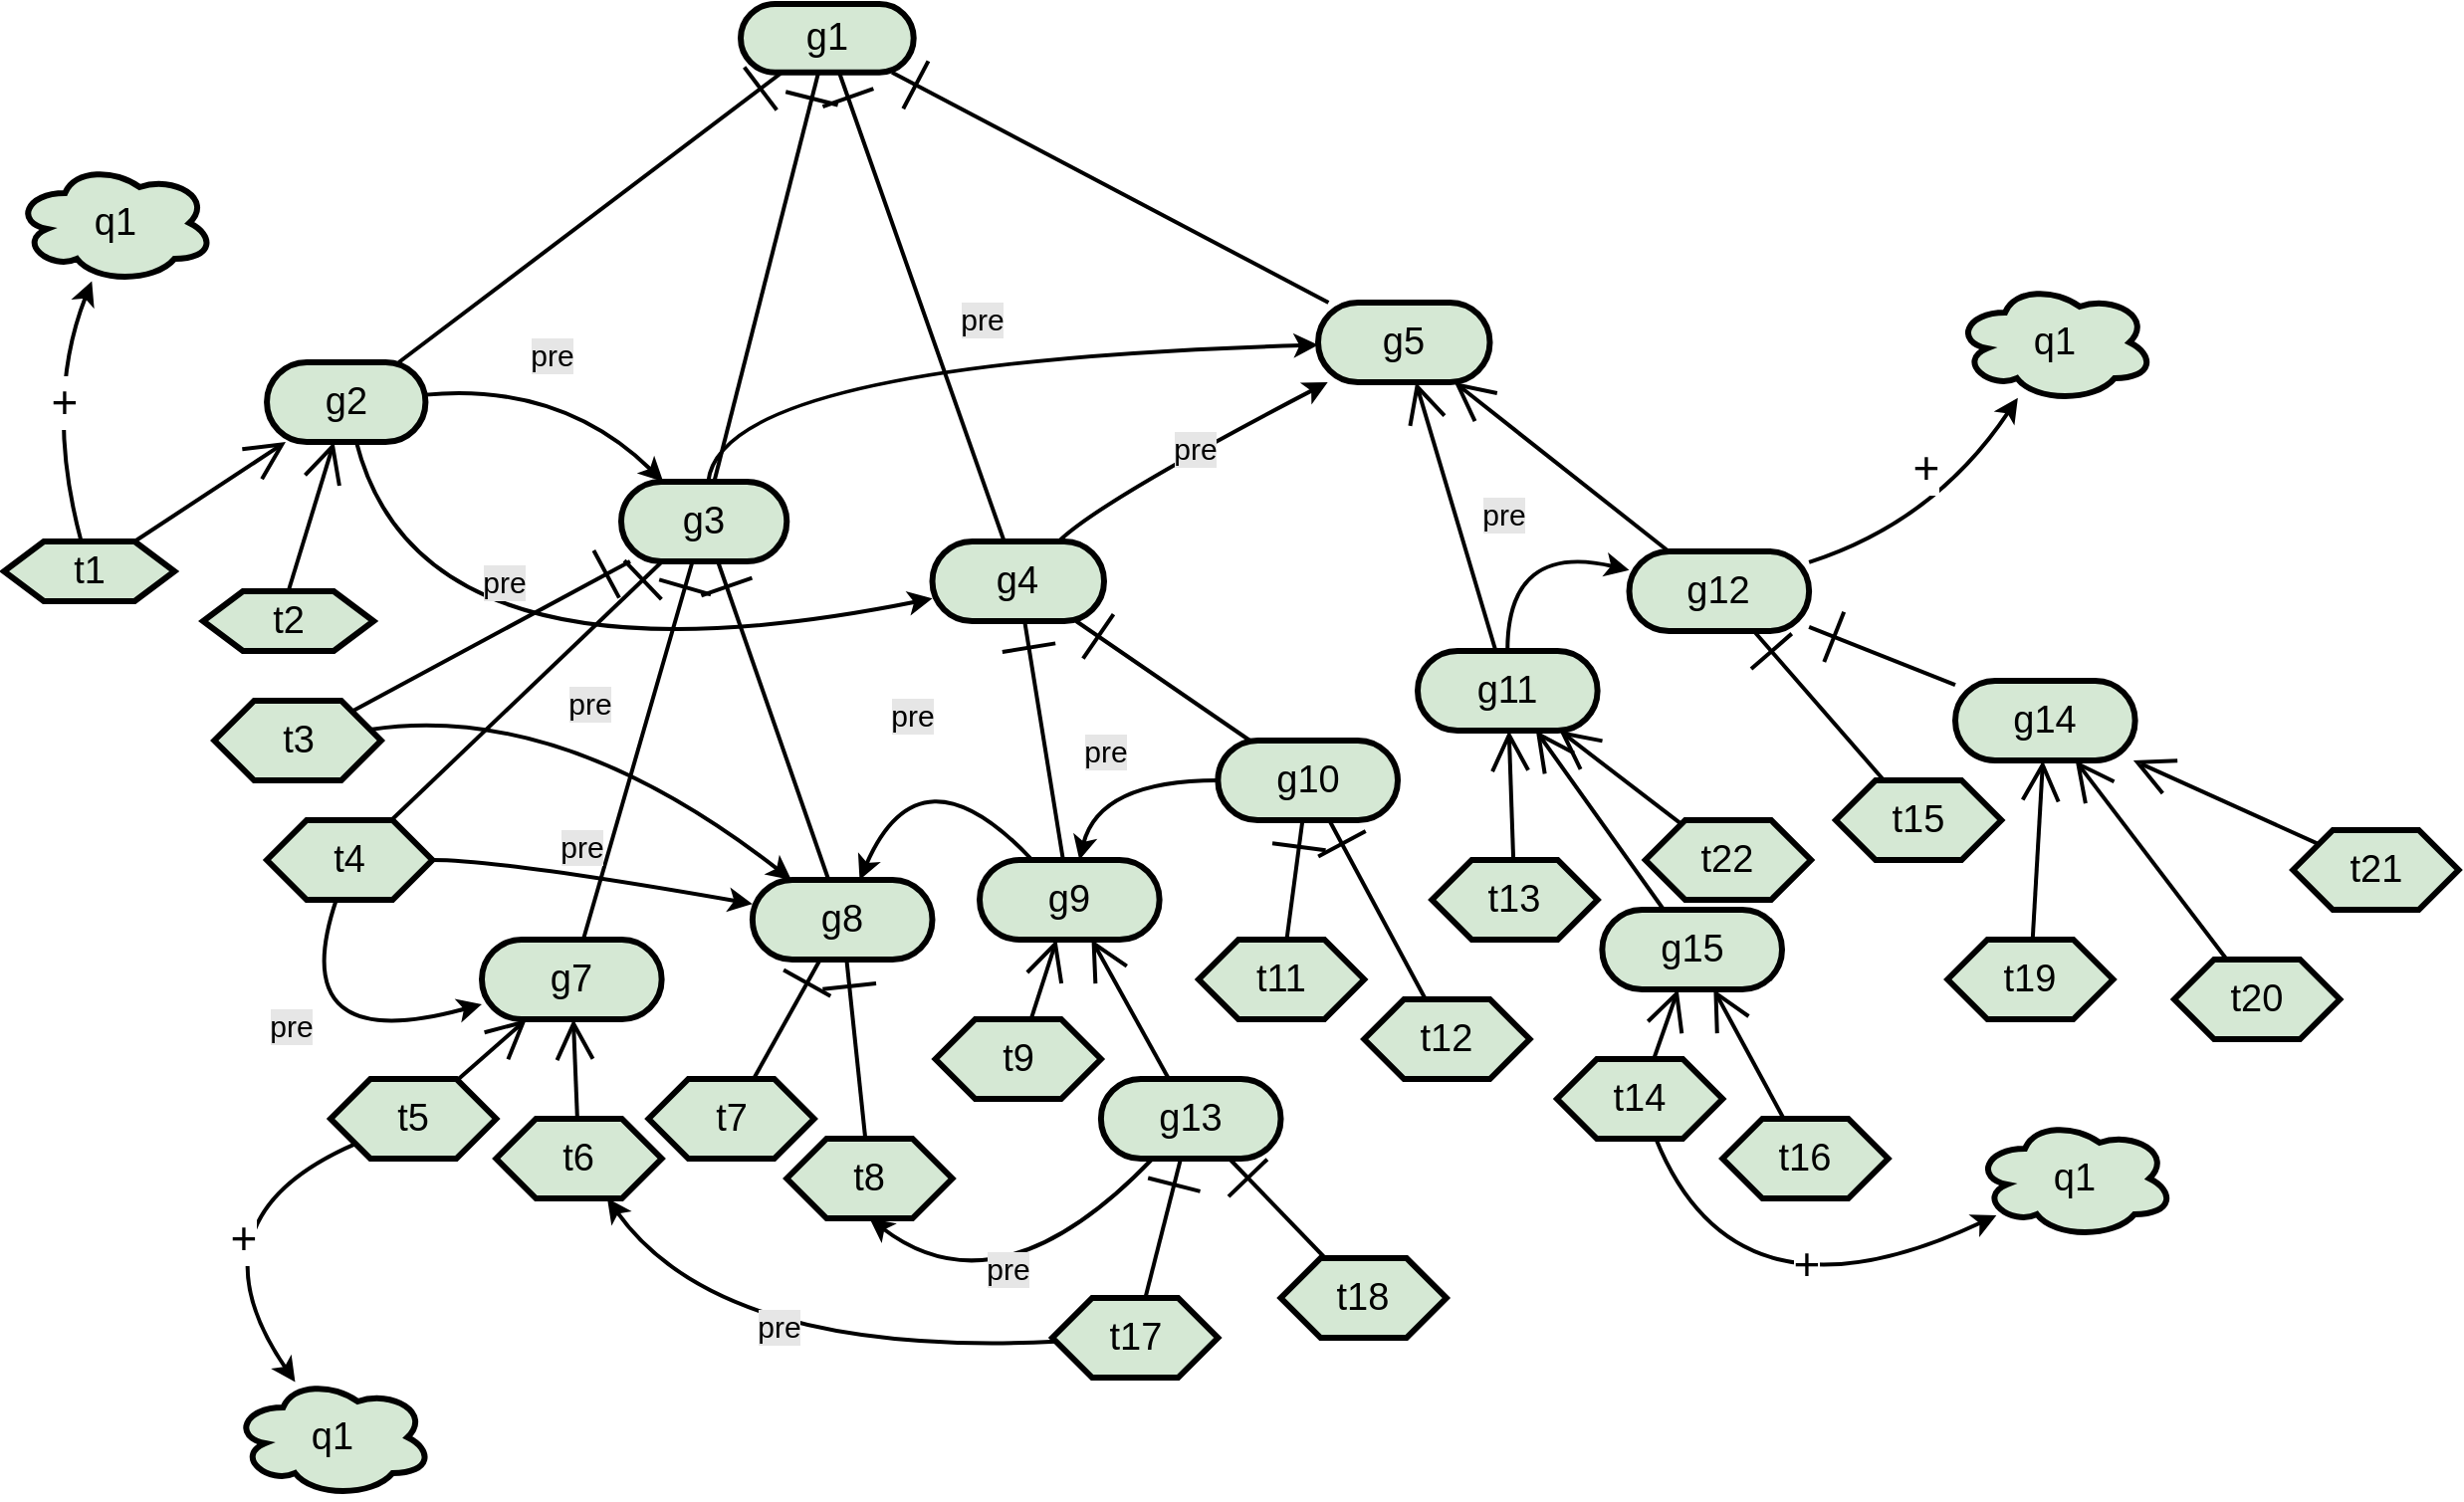 <mxfile version="15.4.0" type="device"><diagram id="PTkON-QAkK_3hrrpPlei" name="StructuralAxiomsTest"><mxGraphModel dx="5803" dy="5347" grid="1" gridSize="10" guides="1" tooltips="1" connect="1" arrows="1" fold="1" page="1" pageScale="1" pageWidth="850" pageHeight="1100" math="0" shadow="0"><root><mxCell id="NDy4O_V_KEZYlSC2AMX7-0"/><mxCell id="NDy4O_V_KEZYlSC2AMX7-1" parent="NDy4O_V_KEZYlSC2AMX7-0"/><mxCell id="8F_wZh-ftm0gF-lbrNlY-0" value="g2" style="whiteSpace=wrap;html=1;rounded=1;fontSize=19;strokeWidth=3;fillColor=#d5e8d4;arcSize=50;" parent="NDy4O_V_KEZYlSC2AMX7-1" vertex="1"><mxGeometry x="-3777.97" y="-3510" width="79.68" height="40" as="geometry"/></mxCell><mxCell id="8F_wZh-ftm0gF-lbrNlY-1" value="t2" style="shape=hexagon;perimeter=hexagonPerimeter2;whiteSpace=wrap;html=1;fixedSize=1;fontSize=19;strokeWidth=3;fillColor=#d5e8d4;" parent="NDy4O_V_KEZYlSC2AMX7-1" vertex="1"><mxGeometry x="-3810" y="-3395" width="85.64" height="30" as="geometry"/></mxCell><mxCell id="8F_wZh-ftm0gF-lbrNlY-2" value="g1" style="whiteSpace=wrap;html=1;rounded=1;fontSize=19;strokeWidth=3;fillColor=#d5e8d4;arcSize=50;" parent="NDy4O_V_KEZYlSC2AMX7-1" vertex="1"><mxGeometry x="-3540" y="-3690" width="86.86" height="34.36" as="geometry"/></mxCell><mxCell id="8F_wZh-ftm0gF-lbrNlY-3" value="" style="endArrow=ERone;html=1;strokeWidth=2;endFill=0;endSize=24;" parent="NDy4O_V_KEZYlSC2AMX7-1" source="8F_wZh-ftm0gF-lbrNlY-36" target="8F_wZh-ftm0gF-lbrNlY-2" edge="1"><mxGeometry width="50" height="50" relative="1" as="geometry"><mxPoint x="-3531.891" y="-3420" as="sourcePoint"/><mxPoint x="-3840" y="-3370.0" as="targetPoint"/></mxGeometry></mxCell><mxCell id="8F_wZh-ftm0gF-lbrNlY-4" value="" style="endArrow=ERone;html=1;strokeWidth=2;endFill=0;endSize=24;" parent="NDy4O_V_KEZYlSC2AMX7-1" source="8F_wZh-ftm0gF-lbrNlY-0" target="8F_wZh-ftm0gF-lbrNlY-2" edge="1"><mxGeometry width="50" height="50" relative="1" as="geometry"><mxPoint x="-4010" y="-3204.514" as="sourcePoint"/><mxPoint x="-3785.625" y="-3370" as="targetPoint"/></mxGeometry></mxCell><mxCell id="8F_wZh-ftm0gF-lbrNlY-7" value="g3" style="whiteSpace=wrap;html=1;rounded=1;fontSize=19;strokeWidth=3;fillColor=#d5e8d4;arcSize=50;" parent="NDy4O_V_KEZYlSC2AMX7-1" vertex="1"><mxGeometry x="-3600" y="-3450" width="83.14" height="40" as="geometry"/></mxCell><mxCell id="8F_wZh-ftm0gF-lbrNlY-8" value="" style="endArrow=ERone;html=1;strokeWidth=2;endFill=0;endSize=24;" parent="NDy4O_V_KEZYlSC2AMX7-1" source="8F_wZh-ftm0gF-lbrNlY-7" target="8F_wZh-ftm0gF-lbrNlY-2" edge="1"><mxGeometry width="50" height="50" relative="1" as="geometry"><mxPoint x="-4064.167" y="-3090" as="sourcePoint"/><mxPoint x="-3980.833" y="-3210" as="targetPoint"/></mxGeometry></mxCell><mxCell id="8F_wZh-ftm0gF-lbrNlY-9" value="" style="endArrow=ERone;html=1;strokeWidth=2;endFill=0;endSize=24;" parent="NDy4O_V_KEZYlSC2AMX7-1" source="8F_wZh-ftm0gF-lbrNlY-18" target="8F_wZh-ftm0gF-lbrNlY-7" edge="1"><mxGeometry width="50" height="50" relative="1" as="geometry"><mxPoint x="-3793.621" y="-2779" as="sourcePoint"/><mxPoint x="-3878.125" y="-3014" as="targetPoint"/></mxGeometry></mxCell><mxCell id="8F_wZh-ftm0gF-lbrNlY-10" value="t4" style="shape=hexagon;perimeter=hexagonPerimeter2;whiteSpace=wrap;html=1;fixedSize=1;fontSize=19;strokeWidth=3;fillColor=#d5e8d4;" parent="NDy4O_V_KEZYlSC2AMX7-1" vertex="1"><mxGeometry x="-3777.97" y="-3280" width="83.14" height="40" as="geometry"/></mxCell><mxCell id="8F_wZh-ftm0gF-lbrNlY-11" value="" style="endArrow=ERone;html=1;strokeWidth=2;endFill=0;endSize=24;" parent="NDy4O_V_KEZYlSC2AMX7-1" source="8F_wZh-ftm0gF-lbrNlY-10" target="8F_wZh-ftm0gF-lbrNlY-7" edge="1"><mxGeometry width="50" height="50" relative="1" as="geometry"><mxPoint x="-3800.938" y="-2754" as="sourcePoint"/><mxPoint x="-3754.062" y="-2854" as="targetPoint"/></mxGeometry></mxCell><mxCell id="8F_wZh-ftm0gF-lbrNlY-14" value="" style="endArrow=classic;html=1;strokeWidth=2;curved=1;fontStyle=0;shadow=0;sketch=0;" parent="NDy4O_V_KEZYlSC2AMX7-1" source="8F_wZh-ftm0gF-lbrNlY-0" target="8F_wZh-ftm0gF-lbrNlY-7" edge="1"><mxGeometry x="1358.04" y="214.66" width="50" height="50" as="geometry"><mxPoint x="-4390.002" y="-3064" as="sourcePoint"/><mxPoint x="-4270.498" y="-3026.59" as="targetPoint"/><Array as="points"><mxPoint x="-3630" y="-3500"/></Array></mxGeometry></mxCell><mxCell id="8F_wZh-ftm0gF-lbrNlY-15" value="&lt;font style=&quot;font-size: 15px&quot;&gt;pre&lt;/font&gt;" style="edgeLabel;html=1;align=center;verticalAlign=middle;resizable=0;points=[];labelBackgroundColor=#E6E6E6;" parent="8F_wZh-ftm0gF-lbrNlY-14" vertex="1" connectable="0"><mxGeometry relative="1" as="geometry"><mxPoint x="-6" y="-15" as="offset"/></mxGeometry></mxCell><mxCell id="8F_wZh-ftm0gF-lbrNlY-18" value="t3" style="shape=hexagon;perimeter=hexagonPerimeter2;whiteSpace=wrap;html=1;fixedSize=1;fontSize=19;strokeWidth=3;fillColor=#d5e8d4;" parent="NDy4O_V_KEZYlSC2AMX7-1" vertex="1"><mxGeometry x="-3804.36" y="-3340" width="83.75" height="40" as="geometry"/></mxCell><mxCell id="8F_wZh-ftm0gF-lbrNlY-19" value="" style="endArrow=ERone;html=1;strokeWidth=2;endFill=0;endSize=24;" parent="NDy4O_V_KEZYlSC2AMX7-1" source="8F_wZh-ftm0gF-lbrNlY-46" target="8F_wZh-ftm0gF-lbrNlY-7" edge="1"><mxGeometry width="50" height="50" relative="1" as="geometry"><mxPoint x="-3530" y="-3250" as="sourcePoint"/><mxPoint x="-3620" y="-2874" as="targetPoint"/></mxGeometry></mxCell><mxCell id="8F_wZh-ftm0gF-lbrNlY-23" value="" style="endArrow=open;html=1;strokeWidth=2;curved=1;fontStyle=0;endFill=0;endSize=16;exitX=0.5;exitY=0;exitDx=0;exitDy=0;" parent="NDy4O_V_KEZYlSC2AMX7-1" source="8F_wZh-ftm0gF-lbrNlY-1" target="8F_wZh-ftm0gF-lbrNlY-0" edge="1"><mxGeometry width="50" height="50" relative="1" as="geometry"><mxPoint x="-4114.003" y="-3074.9" as="sourcePoint"/><mxPoint x="-3862.662" y="-3510" as="targetPoint"/></mxGeometry></mxCell><mxCell id="8F_wZh-ftm0gF-lbrNlY-24" value="" style="endArrow=open;html=1;strokeWidth=2;curved=1;fontStyle=0;endFill=0;endSize=16;" parent="NDy4O_V_KEZYlSC2AMX7-1" source="8F_wZh-ftm0gF-lbrNlY-44" target="8F_wZh-ftm0gF-lbrNlY-0" edge="1"><mxGeometry width="50" height="50" relative="1" as="geometry"><mxPoint x="-3960" y="-3375" as="sourcePoint"/><mxPoint x="-3879.922" y="-3510" as="targetPoint"/></mxGeometry></mxCell><mxCell id="8F_wZh-ftm0gF-lbrNlY-26" value="" style="endArrow=classic;html=1;strokeWidth=2;curved=1;fontStyle=0;" parent="NDy4O_V_KEZYlSC2AMX7-1" source="8F_wZh-ftm0gF-lbrNlY-7" target="8F_wZh-ftm0gF-lbrNlY-39" edge="1"><mxGeometry x="1368.04" y="224.66" width="50" height="50" as="geometry"><mxPoint x="-3708.547" y="-3331.87" as="sourcePoint"/><mxPoint x="-3531.833" y="-3370" as="targetPoint"/><Array as="points"><mxPoint x="-3550" y="-3510"/></Array></mxGeometry></mxCell><mxCell id="8F_wZh-ftm0gF-lbrNlY-27" value="&lt;font style=&quot;font-size: 15px&quot;&gt;pre&lt;/font&gt;" style="edgeLabel;html=1;align=center;verticalAlign=middle;resizable=0;points=[];labelBackgroundColor=#E6E6E6;" parent="8F_wZh-ftm0gF-lbrNlY-26" vertex="1" connectable="0"><mxGeometry relative="1" as="geometry"><mxPoint x="11" y="-19" as="offset"/></mxGeometry></mxCell><mxCell id="8F_wZh-ftm0gF-lbrNlY-36" value="g4" style="whiteSpace=wrap;html=1;rounded=1;fontSize=19;strokeWidth=3;fillColor=#d5e8d4;arcSize=50;" parent="NDy4O_V_KEZYlSC2AMX7-1" vertex="1"><mxGeometry x="-3443.75" y="-3420" width="86.25" height="40" as="geometry"/></mxCell><mxCell id="8F_wZh-ftm0gF-lbrNlY-39" value="g5" style="whiteSpace=wrap;html=1;rounded=1;fontSize=19;strokeWidth=3;fillColor=#d5e8d4;arcSize=50;" parent="NDy4O_V_KEZYlSC2AMX7-1" vertex="1"><mxGeometry x="-3250" y="-3540" width="86.25" height="40" as="geometry"/></mxCell><mxCell id="8F_wZh-ftm0gF-lbrNlY-41" value="" style="endArrow=ERone;html=1;strokeWidth=2;endFill=0;endSize=24;" parent="NDy4O_V_KEZYlSC2AMX7-1" source="8F_wZh-ftm0gF-lbrNlY-39" target="8F_wZh-ftm0gF-lbrNlY-2" edge="1"><mxGeometry width="50" height="50" relative="1" as="geometry"><mxPoint x="-3481.797" y="-3460" as="sourcePoint"/><mxPoint x="-3560.612" y="-3565.64" as="targetPoint"/></mxGeometry></mxCell><mxCell id="8F_wZh-ftm0gF-lbrNlY-42" value="" style="endArrow=classic;html=1;strokeWidth=2;curved=1;fontStyle=0;" parent="NDy4O_V_KEZYlSC2AMX7-1" source="8F_wZh-ftm0gF-lbrNlY-36" target="8F_wZh-ftm0gF-lbrNlY-39" edge="1"><mxGeometry x="1378.04" y="234.66" width="50" height="50" as="geometry"><mxPoint x="-3576.323" y="-3440" as="sourcePoint"/><mxPoint x="-3390" y="-3492.233" as="targetPoint"/><Array as="points"><mxPoint x="-3360" y="-3440"/></Array></mxGeometry></mxCell><mxCell id="8F_wZh-ftm0gF-lbrNlY-43" value="&lt;font style=&quot;font-size: 15px&quot;&gt;pre&lt;/font&gt;" style="edgeLabel;html=1;align=center;verticalAlign=middle;resizable=0;points=[];labelBackgroundColor=#E6E6E6;" parent="8F_wZh-ftm0gF-lbrNlY-42" vertex="1" connectable="0"><mxGeometry relative="1" as="geometry"><mxPoint x="3" y="-4" as="offset"/></mxGeometry></mxCell><mxCell id="8F_wZh-ftm0gF-lbrNlY-44" value="t1" style="shape=hexagon;perimeter=hexagonPerimeter2;whiteSpace=wrap;html=1;fixedSize=1;fontSize=19;strokeWidth=3;fillColor=#d5e8d4;" parent="NDy4O_V_KEZYlSC2AMX7-1" vertex="1"><mxGeometry x="-3910" y="-3420" width="85.64" height="30" as="geometry"/></mxCell><mxCell id="8F_wZh-ftm0gF-lbrNlY-46" value="g7" style="whiteSpace=wrap;html=1;rounded=1;fontSize=19;strokeWidth=3;fillColor=#d5e8d4;arcSize=50;" parent="NDy4O_V_KEZYlSC2AMX7-1" vertex="1"><mxGeometry x="-3670.0" y="-3220" width="90.32" height="40" as="geometry"/></mxCell><mxCell id="8F_wZh-ftm0gF-lbrNlY-49" value="g8" style="whiteSpace=wrap;html=1;rounded=1;fontSize=19;strokeWidth=3;fillColor=#d5e8d4;arcSize=50;" parent="NDy4O_V_KEZYlSC2AMX7-1" vertex="1"><mxGeometry x="-3534.07" y="-3250" width="90.32" height="40" as="geometry"/></mxCell><mxCell id="8F_wZh-ftm0gF-lbrNlY-50" value="" style="endArrow=ERone;html=1;strokeWidth=2;endFill=0;endSize=24;" parent="NDy4O_V_KEZYlSC2AMX7-1" source="8F_wZh-ftm0gF-lbrNlY-60" target="8F_wZh-ftm0gF-lbrNlY-49" edge="1"><mxGeometry width="50" height="50" relative="1" as="geometry"><mxPoint x="-3500" y="-3120" as="sourcePoint"/><mxPoint x="-3435.06" y="-3160" as="targetPoint"/></mxGeometry></mxCell><mxCell id="8F_wZh-ftm0gF-lbrNlY-51" value="" style="endArrow=ERone;html=1;strokeWidth=2;endFill=0;endSize=24;" parent="NDy4O_V_KEZYlSC2AMX7-1" source="8F_wZh-ftm0gF-lbrNlY-58" target="8F_wZh-ftm0gF-lbrNlY-49" edge="1"><mxGeometry width="50" height="50" relative="1" as="geometry"><mxPoint x="-3580" y="-3110" as="sourcePoint"/><mxPoint x="-3443.573" y="-3160" as="targetPoint"/></mxGeometry></mxCell><mxCell id="8F_wZh-ftm0gF-lbrNlY-52" value="" style="endArrow=classic;html=1;strokeWidth=2;curved=1;fontStyle=0;shadow=0;sketch=0;" parent="NDy4O_V_KEZYlSC2AMX7-1" source="8F_wZh-ftm0gF-lbrNlY-0" target="8F_wZh-ftm0gF-lbrNlY-36" edge="1"><mxGeometry x="1368.04" y="224.66" width="50" height="50" as="geometry"><mxPoint x="-3695.6" y="-3440" as="sourcePoint"/><mxPoint x="-3630" y="-3402.575" as="targetPoint"/><Array as="points"><mxPoint x="-3700" y="-3340"/></Array></mxGeometry></mxCell><mxCell id="8F_wZh-ftm0gF-lbrNlY-53" value="&lt;font style=&quot;font-size: 15px&quot;&gt;pre&lt;/font&gt;" style="edgeLabel;html=1;align=center;verticalAlign=middle;resizable=0;points=[];labelBackgroundColor=#E6E6E6;" parent="8F_wZh-ftm0gF-lbrNlY-52" vertex="1" connectable="0"><mxGeometry relative="1" as="geometry"><mxPoint x="-21" y="-48" as="offset"/></mxGeometry></mxCell><mxCell id="8F_wZh-ftm0gF-lbrNlY-54" value="" style="endArrow=ERone;html=1;strokeWidth=2;endFill=0;endSize=24;" parent="NDy4O_V_KEZYlSC2AMX7-1" source="8F_wZh-ftm0gF-lbrNlY-49" target="8F_wZh-ftm0gF-lbrNlY-7" edge="1"><mxGeometry width="50" height="50" relative="1" as="geometry"><mxPoint x="-3576.819" y="-3280" as="sourcePoint"/><mxPoint x="-3586.771" y="-3400" as="targetPoint"/></mxGeometry></mxCell><mxCell id="8F_wZh-ftm0gF-lbrNlY-55" value="" style="endArrow=open;html=1;strokeWidth=2;curved=1;fontStyle=0;endFill=0;endSize=16;" parent="NDy4O_V_KEZYlSC2AMX7-1" source="8F_wZh-ftm0gF-lbrNlY-57" target="8F_wZh-ftm0gF-lbrNlY-46" edge="1"><mxGeometry width="50" height="50" relative="1" as="geometry"><mxPoint x="-3746.86" y="-3080" as="sourcePoint"/><mxPoint x="-3744.216" y="-3190" as="targetPoint"/></mxGeometry></mxCell><mxCell id="8F_wZh-ftm0gF-lbrNlY-56" value="" style="endArrow=open;html=1;strokeWidth=2;curved=1;fontStyle=0;endFill=0;endSize=16;" parent="NDy4O_V_KEZYlSC2AMX7-1" source="8F_wZh-ftm0gF-lbrNlY-59" target="8F_wZh-ftm0gF-lbrNlY-46" edge="1"><mxGeometry width="50" height="50" relative="1" as="geometry"><mxPoint x="-3626.86" y="-3080" as="sourcePoint"/><mxPoint x="-3725.754" y="-3190" as="targetPoint"/></mxGeometry></mxCell><mxCell id="8F_wZh-ftm0gF-lbrNlY-57" value="t5" style="shape=hexagon;perimeter=hexagonPerimeter2;whiteSpace=wrap;html=1;fixedSize=1;fontSize=19;strokeWidth=3;fillColor=#d5e8d4;" parent="NDy4O_V_KEZYlSC2AMX7-1" vertex="1"><mxGeometry x="-3745.96" y="-3150" width="83.14" height="40" as="geometry"/></mxCell><mxCell id="8F_wZh-ftm0gF-lbrNlY-58" value="t7" style="shape=hexagon;perimeter=hexagonPerimeter2;whiteSpace=wrap;html=1;fixedSize=1;fontSize=19;strokeWidth=3;fillColor=#d5e8d4;" parent="NDy4O_V_KEZYlSC2AMX7-1" vertex="1"><mxGeometry x="-3586.28" y="-3150" width="83.14" height="40" as="geometry"/></mxCell><mxCell id="8F_wZh-ftm0gF-lbrNlY-59" value="t6" style="shape=hexagon;perimeter=hexagonPerimeter2;whiteSpace=wrap;html=1;fixedSize=1;fontSize=19;strokeWidth=3;fillColor=#d5e8d4;" parent="NDy4O_V_KEZYlSC2AMX7-1" vertex="1"><mxGeometry x="-3662.82" y="-3130" width="83.14" height="40" as="geometry"/></mxCell><mxCell id="8F_wZh-ftm0gF-lbrNlY-60" value="t8" style="shape=hexagon;perimeter=hexagonPerimeter2;whiteSpace=wrap;html=1;fixedSize=1;fontSize=19;strokeWidth=3;fillColor=#d5e8d4;" parent="NDy4O_V_KEZYlSC2AMX7-1" vertex="1"><mxGeometry x="-3516.86" y="-3120" width="83.14" height="40" as="geometry"/></mxCell><mxCell id="8F_wZh-ftm0gF-lbrNlY-61" value="g9" style="whiteSpace=wrap;html=1;rounded=1;fontSize=19;strokeWidth=3;fillColor=#d5e8d4;arcSize=50;" parent="NDy4O_V_KEZYlSC2AMX7-1" vertex="1"><mxGeometry x="-3420.0" y="-3260" width="90.32" height="40" as="geometry"/></mxCell><mxCell id="8F_wZh-ftm0gF-lbrNlY-62" value="g10" style="whiteSpace=wrap;html=1;rounded=1;fontSize=19;strokeWidth=3;fillColor=#d5e8d4;arcSize=50;" parent="NDy4O_V_KEZYlSC2AMX7-1" vertex="1"><mxGeometry x="-3300.32" y="-3320" width="90.32" height="40" as="geometry"/></mxCell><mxCell id="8F_wZh-ftm0gF-lbrNlY-63" value="" style="endArrow=ERone;html=1;strokeWidth=2;endFill=0;endSize=24;" parent="NDy4O_V_KEZYlSC2AMX7-1" source="8F_wZh-ftm0gF-lbrNlY-65" target="8F_wZh-ftm0gF-lbrNlY-62" edge="1"><mxGeometry width="50" height="50" relative="1" as="geometry"><mxPoint x="-3160" y="-3080" as="sourcePoint"/><mxPoint x="-3095.06" y="-3120" as="targetPoint"/></mxGeometry></mxCell><mxCell id="8F_wZh-ftm0gF-lbrNlY-64" value="" style="endArrow=ERone;html=1;strokeWidth=2;endFill=0;endSize=24;" parent="NDy4O_V_KEZYlSC2AMX7-1" source="8F_wZh-ftm0gF-lbrNlY-68" target="8F_wZh-ftm0gF-lbrNlY-62" edge="1"><mxGeometry width="50" height="50" relative="1" as="geometry"><mxPoint x="-3228.333" y="-3070" as="sourcePoint"/><mxPoint x="-3103.573" y="-3120" as="targetPoint"/></mxGeometry></mxCell><mxCell id="8F_wZh-ftm0gF-lbrNlY-65" value="t12" style="shape=hexagon;perimeter=hexagonPerimeter2;whiteSpace=wrap;html=1;fixedSize=1;fontSize=19;strokeWidth=3;fillColor=#d5e8d4;" parent="NDy4O_V_KEZYlSC2AMX7-1" vertex="1"><mxGeometry x="-3226.86" y="-3190" width="83.14" height="40" as="geometry"/></mxCell><mxCell id="8F_wZh-ftm0gF-lbrNlY-66" value="t9" style="shape=hexagon;perimeter=hexagonPerimeter2;whiteSpace=wrap;html=1;fixedSize=1;fontSize=19;strokeWidth=3;fillColor=#d5e8d4;" parent="NDy4O_V_KEZYlSC2AMX7-1" vertex="1"><mxGeometry x="-3442.2" y="-3180" width="83.14" height="40" as="geometry"/></mxCell><mxCell id="8F_wZh-ftm0gF-lbrNlY-67" value="" style="endArrow=open;html=1;strokeWidth=2;curved=1;fontStyle=0;endFill=0;endSize=16;" parent="NDy4O_V_KEZYlSC2AMX7-1" source="8F_wZh-ftm0gF-lbrNlY-66" target="8F_wZh-ftm0gF-lbrNlY-61" edge="1"><mxGeometry width="50" height="50" relative="1" as="geometry"><mxPoint x="-3406.86" y="-3040" as="sourcePoint"/><mxPoint x="-3404.216" y="-3150" as="targetPoint"/></mxGeometry></mxCell><mxCell id="8F_wZh-ftm0gF-lbrNlY-68" value="t11" style="shape=hexagon;perimeter=hexagonPerimeter2;whiteSpace=wrap;html=1;fixedSize=1;fontSize=19;strokeWidth=3;fillColor=#d5e8d4;" parent="NDy4O_V_KEZYlSC2AMX7-1" vertex="1"><mxGeometry x="-3310" y="-3220" width="83.14" height="40" as="geometry"/></mxCell><mxCell id="8F_wZh-ftm0gF-lbrNlY-70" value="" style="endArrow=open;html=1;strokeWidth=2;curved=1;fontStyle=0;endFill=0;endSize=16;" parent="NDy4O_V_KEZYlSC2AMX7-1" source="4cT6-3KDCuV0DIvq3VKz-0" target="8F_wZh-ftm0gF-lbrNlY-61" edge="1"><mxGeometry width="50" height="50" relative="1" as="geometry"><mxPoint x="-3323.188" y="-3170" as="sourcePoint"/><mxPoint x="-3362.544" y="-3210" as="targetPoint"/></mxGeometry></mxCell><mxCell id="8F_wZh-ftm0gF-lbrNlY-72" value="" style="endArrow=open;html=1;strokeWidth=2;curved=1;fontStyle=0;endFill=0;endSize=16;" parent="NDy4O_V_KEZYlSC2AMX7-1" source="8F_wZh-ftm0gF-lbrNlY-74" target="8F_wZh-ftm0gF-lbrNlY-39" edge="1"><mxGeometry width="50" height="50" relative="1" as="geometry"><mxPoint x="-3270" y="-3395" as="sourcePoint"/><mxPoint x="-3177.402" y="-3485" as="targetPoint"/></mxGeometry></mxCell><mxCell id="8F_wZh-ftm0gF-lbrNlY-73" value="" style="endArrow=open;html=1;strokeWidth=2;curved=1;fontStyle=0;endFill=0;endSize=16;" parent="NDy4O_V_KEZYlSC2AMX7-1" source="8F_wZh-ftm0gF-lbrNlY-75" target="8F_wZh-ftm0gF-lbrNlY-39" edge="1"><mxGeometry width="50" height="50" relative="1" as="geometry"><mxPoint x="-3150" y="-3395" as="sourcePoint"/><mxPoint x="-3156.619" y="-3485" as="targetPoint"/></mxGeometry></mxCell><mxCell id="8F_wZh-ftm0gF-lbrNlY-74" value="g11" style="whiteSpace=wrap;html=1;rounded=1;fontSize=19;strokeWidth=3;fillColor=#d5e8d4;arcSize=50;" parent="NDy4O_V_KEZYlSC2AMX7-1" vertex="1"><mxGeometry x="-3200.0" y="-3365" width="90.32" height="40" as="geometry"/></mxCell><mxCell id="8F_wZh-ftm0gF-lbrNlY-75" value="g12" style="whiteSpace=wrap;html=1;rounded=1;fontSize=19;strokeWidth=3;fillColor=#d5e8d4;arcSize=50;" parent="NDy4O_V_KEZYlSC2AMX7-1" vertex="1"><mxGeometry x="-3093.75" y="-3415" width="90.32" height="40" as="geometry"/></mxCell><mxCell id="8F_wZh-ftm0gF-lbrNlY-76" value="" style="endArrow=ERone;html=1;strokeWidth=2;endFill=0;endSize=24;" parent="NDy4O_V_KEZYlSC2AMX7-1" source="1VonJzVo8aGh07EqOjOr-6" target="8F_wZh-ftm0gF-lbrNlY-75" edge="1"><mxGeometry width="50" height="50" relative="1" as="geometry"><mxPoint x="-2940" y="-3360" as="sourcePoint"/><mxPoint x="-2875.06" y="-3225" as="targetPoint"/></mxGeometry></mxCell><mxCell id="8F_wZh-ftm0gF-lbrNlY-77" value="" style="endArrow=ERone;html=1;strokeWidth=2;endFill=0;endSize=24;" parent="NDy4O_V_KEZYlSC2AMX7-1" source="8F_wZh-ftm0gF-lbrNlY-81" target="8F_wZh-ftm0gF-lbrNlY-75" edge="1"><mxGeometry width="50" height="50" relative="1" as="geometry"><mxPoint x="-3008.333" y="-3175" as="sourcePoint"/><mxPoint x="-2883.573" y="-3225" as="targetPoint"/></mxGeometry></mxCell><mxCell id="8F_wZh-ftm0gF-lbrNlY-78" value="t16" style="shape=hexagon;perimeter=hexagonPerimeter2;whiteSpace=wrap;html=1;fixedSize=1;fontSize=19;strokeWidth=3;fillColor=#d5e8d4;" parent="NDy4O_V_KEZYlSC2AMX7-1" vertex="1"><mxGeometry x="-3046.86" y="-3130" width="83.14" height="40" as="geometry"/></mxCell><mxCell id="8F_wZh-ftm0gF-lbrNlY-79" value="t13" style="shape=hexagon;perimeter=hexagonPerimeter2;whiteSpace=wrap;html=1;fixedSize=1;fontSize=19;strokeWidth=3;fillColor=#d5e8d4;" parent="NDy4O_V_KEZYlSC2AMX7-1" vertex="1"><mxGeometry x="-3192.82" y="-3260" width="83.14" height="40" as="geometry"/></mxCell><mxCell id="8F_wZh-ftm0gF-lbrNlY-80" value="" style="endArrow=open;html=1;strokeWidth=2;curved=1;fontStyle=0;endFill=0;endSize=16;" parent="NDy4O_V_KEZYlSC2AMX7-1" source="8F_wZh-ftm0gF-lbrNlY-79" target="8F_wZh-ftm0gF-lbrNlY-74" edge="1"><mxGeometry width="50" height="50" relative="1" as="geometry"><mxPoint x="-3186.86" y="-3145" as="sourcePoint"/><mxPoint x="-3184.216" y="-3255" as="targetPoint"/></mxGeometry></mxCell><mxCell id="8F_wZh-ftm0gF-lbrNlY-81" value="t15" style="shape=hexagon;perimeter=hexagonPerimeter2;whiteSpace=wrap;html=1;fixedSize=1;fontSize=19;strokeWidth=3;fillColor=#d5e8d4;" parent="NDy4O_V_KEZYlSC2AMX7-1" vertex="1"><mxGeometry x="-2990" y="-3300" width="83.14" height="40" as="geometry"/></mxCell><mxCell id="8F_wZh-ftm0gF-lbrNlY-82" value="" style="endArrow=open;html=1;strokeWidth=2;curved=1;fontStyle=0;endFill=0;endSize=16;" parent="NDy4O_V_KEZYlSC2AMX7-1" source="1VonJzVo8aGh07EqOjOr-11" target="8F_wZh-ftm0gF-lbrNlY-74" edge="1"><mxGeometry width="50" height="50" relative="1" as="geometry"><mxPoint x="-3176.86" y="-3135" as="sourcePoint"/><mxPoint x="-3142.544" y="-3315" as="targetPoint"/></mxGeometry></mxCell><mxCell id="8F_wZh-ftm0gF-lbrNlY-83" value="t14" style="shape=hexagon;perimeter=hexagonPerimeter2;whiteSpace=wrap;html=1;fixedSize=1;fontSize=19;strokeWidth=3;fillColor=#d5e8d4;" parent="NDy4O_V_KEZYlSC2AMX7-1" vertex="1"><mxGeometry x="-3130.0" y="-3160" width="83.14" height="40" as="geometry"/></mxCell><mxCell id="8F_wZh-ftm0gF-lbrNlY-84" value="" style="endArrow=classic;html=1;strokeWidth=2;curved=1;fontStyle=0;shadow=0;sketch=0;" parent="NDy4O_V_KEZYlSC2AMX7-1" source="8F_wZh-ftm0gF-lbrNlY-18" target="8F_wZh-ftm0gF-lbrNlY-49" edge="1"><mxGeometry x="1368.04" y="224.66" width="50" height="50" as="geometry"><mxPoint x="-3688.29" y="-3483.684" as="sourcePoint"/><mxPoint x="-3568.879" y="-3440" as="targetPoint"/><Array as="points"><mxPoint x="-3630" y="-3340"/></Array></mxGeometry></mxCell><mxCell id="8F_wZh-ftm0gF-lbrNlY-85" value="&lt;font style=&quot;font-size: 15px&quot;&gt;pre&lt;/font&gt;" style="edgeLabel;html=1;align=center;verticalAlign=middle;resizable=0;points=[];labelBackgroundColor=#E6E6E6;" parent="8F_wZh-ftm0gF-lbrNlY-84" vertex="1" connectable="0"><mxGeometry relative="1" as="geometry"><mxPoint x="-6" y="-15" as="offset"/></mxGeometry></mxCell><mxCell id="8F_wZh-ftm0gF-lbrNlY-86" value="" style="endArrow=classic;html=1;strokeWidth=2;curved=1;fontStyle=0;shadow=0;sketch=0;" parent="NDy4O_V_KEZYlSC2AMX7-1" source="8F_wZh-ftm0gF-lbrNlY-10" target="8F_wZh-ftm0gF-lbrNlY-49" edge="1"><mxGeometry x="1378.04" y="234.66" width="50" height="50" as="geometry"><mxPoint x="-3716.102" y="-3315.492" as="sourcePoint"/><mxPoint x="-3504.563" y="-3240" as="targetPoint"/><Array as="points"><mxPoint x="-3660" y="-3260"/></Array></mxGeometry></mxCell><mxCell id="8F_wZh-ftm0gF-lbrNlY-87" value="&lt;font style=&quot;font-size: 15px&quot;&gt;pre&lt;/font&gt;" style="edgeLabel;html=1;align=center;verticalAlign=middle;resizable=0;points=[];labelBackgroundColor=#E6E6E6;" parent="8F_wZh-ftm0gF-lbrNlY-86" vertex="1" connectable="0"><mxGeometry relative="1" as="geometry"><mxPoint x="-6" y="-15" as="offset"/></mxGeometry></mxCell><mxCell id="8F_wZh-ftm0gF-lbrNlY-89" value="" style="endArrow=classic;html=1;strokeWidth=2;curved=1;fontStyle=0;shadow=0;sketch=0;" parent="NDy4O_V_KEZYlSC2AMX7-1" source="8F_wZh-ftm0gF-lbrNlY-10" target="8F_wZh-ftm0gF-lbrNlY-46" edge="1"><mxGeometry x="1388.04" y="244.66" width="50" height="50" as="geometry"><mxPoint x="-3700.441" y="-3265.611" as="sourcePoint"/><mxPoint x="-3505.128" y="-3240" as="targetPoint"/><Array as="points"><mxPoint x="-3770" y="-3160"/></Array></mxGeometry></mxCell><mxCell id="8F_wZh-ftm0gF-lbrNlY-90" value="&lt;font style=&quot;font-size: 15px&quot;&gt;pre&lt;/font&gt;" style="edgeLabel;html=1;align=center;verticalAlign=middle;resizable=0;points=[];labelBackgroundColor=#E6E6E6;" parent="8F_wZh-ftm0gF-lbrNlY-89" vertex="1" connectable="0"><mxGeometry relative="1" as="geometry"><mxPoint x="-6" y="-15" as="offset"/></mxGeometry></mxCell><mxCell id="8F_wZh-ftm0gF-lbrNlY-91" value="" style="endArrow=classic;html=1;strokeWidth=2;curved=1;fontStyle=0;shadow=0;sketch=0;" parent="NDy4O_V_KEZYlSC2AMX7-1" source="8F_wZh-ftm0gF-lbrNlY-62" target="8F_wZh-ftm0gF-lbrNlY-61" edge="1"><mxGeometry x="1398.04" y="254.66" width="50" height="50" as="geometry"><mxPoint x="-3733.12" y="-3230" as="sourcePoint"/><mxPoint x="-3660.0" y="-3156.889" as="targetPoint"/><Array as="points"><mxPoint x="-3360" y="-3300"/></Array></mxGeometry></mxCell><mxCell id="8F_wZh-ftm0gF-lbrNlY-92" value="&lt;font style=&quot;font-size: 15px&quot;&gt;pre&lt;/font&gt;" style="edgeLabel;html=1;align=center;verticalAlign=middle;resizable=0;points=[];labelBackgroundColor=#E6E6E6;" parent="8F_wZh-ftm0gF-lbrNlY-91" vertex="1" connectable="0"><mxGeometry relative="1" as="geometry"><mxPoint x="-6" y="-15" as="offset"/></mxGeometry></mxCell><mxCell id="8F_wZh-ftm0gF-lbrNlY-94" value="" style="endArrow=classic;html=1;strokeWidth=2;curved=1;fontStyle=0;shadow=0;sketch=0;" parent="NDy4O_V_KEZYlSC2AMX7-1" source="8F_wZh-ftm0gF-lbrNlY-74" target="8F_wZh-ftm0gF-lbrNlY-75" edge="1"><mxGeometry x="1408.04" y="264.66" width="50" height="50" as="geometry"><mxPoint x="-3290.32" y="-3290" as="sourcePoint"/><mxPoint x="-3359.893" y="-3250" as="targetPoint"/><Array as="points"><mxPoint x="-3155" y="-3420"/></Array></mxGeometry></mxCell><mxCell id="8F_wZh-ftm0gF-lbrNlY-95" value="&lt;font style=&quot;font-size: 15px&quot;&gt;pre&lt;/font&gt;" style="edgeLabel;html=1;align=center;verticalAlign=middle;resizable=0;points=[];labelBackgroundColor=#E6E6E6;" parent="8F_wZh-ftm0gF-lbrNlY-94" vertex="1" connectable="0"><mxGeometry relative="1" as="geometry"><mxPoint x="-6" y="-15" as="offset"/></mxGeometry></mxCell><mxCell id="8F_wZh-ftm0gF-lbrNlY-96" value="" style="endArrow=ERone;html=1;strokeWidth=2;endFill=0;endSize=24;" parent="NDy4O_V_KEZYlSC2AMX7-1" source="8F_wZh-ftm0gF-lbrNlY-61" target="8F_wZh-ftm0gF-lbrNlY-36" edge="1"><mxGeometry width="50" height="50" relative="1" as="geometry"><mxPoint x="-3255.776" y="-3210" as="sourcePoint"/><mxPoint x="-3247.814" y="-3270" as="targetPoint"/></mxGeometry></mxCell><mxCell id="8F_wZh-ftm0gF-lbrNlY-97" value="" style="endArrow=ERone;html=1;strokeWidth=2;endFill=0;endSize=24;" parent="NDy4O_V_KEZYlSC2AMX7-1" source="8F_wZh-ftm0gF-lbrNlY-62" target="8F_wZh-ftm0gF-lbrNlY-36" edge="1"><mxGeometry width="50" height="50" relative="1" as="geometry"><mxPoint x="-3368.063" y="-3250" as="sourcePoint"/><mxPoint x="-3387.402" y="-3370" as="targetPoint"/></mxGeometry></mxCell><mxCell id="4cT6-3KDCuV0DIvq3VKz-0" value="g13" style="whiteSpace=wrap;html=1;rounded=1;fontSize=19;strokeWidth=3;fillColor=#d5e8d4;arcSize=50;" parent="NDy4O_V_KEZYlSC2AMX7-1" vertex="1"><mxGeometry x="-3359.06" y="-3150" width="90.32" height="40" as="geometry"/></mxCell><mxCell id="4cT6-3KDCuV0DIvq3VKz-1" value="" style="endArrow=ERone;html=1;strokeWidth=2;endFill=0;endSize=24;" parent="NDy4O_V_KEZYlSC2AMX7-1" source="4cT6-3KDCuV0DIvq3VKz-4" target="4cT6-3KDCuV0DIvq3VKz-0" edge="1"><mxGeometry width="50" height="50" relative="1" as="geometry"><mxPoint x="-3224.583" y="-2860" as="sourcePoint"/><mxPoint x="-3099.823" y="-2910" as="targetPoint"/></mxGeometry></mxCell><mxCell id="4cT6-3KDCuV0DIvq3VKz-2" value="" style="endArrow=ERone;html=1;strokeWidth=2;endFill=0;endSize=24;" parent="NDy4O_V_KEZYlSC2AMX7-1" source="4cT6-3KDCuV0DIvq3VKz-3" target="4cT6-3KDCuV0DIvq3VKz-0" edge="1"><mxGeometry width="50" height="50" relative="1" as="geometry"><mxPoint x="-3156.25" y="-2870" as="sourcePoint"/><mxPoint x="-3091.31" y="-2910" as="targetPoint"/></mxGeometry></mxCell><mxCell id="4cT6-3KDCuV0DIvq3VKz-3" value="t18" style="shape=hexagon;perimeter=hexagonPerimeter2;whiteSpace=wrap;html=1;fixedSize=1;fontSize=19;strokeWidth=3;fillColor=#d5e8d4;" parent="NDy4O_V_KEZYlSC2AMX7-1" vertex="1"><mxGeometry x="-3268.74" y="-3060" width="83.14" height="40" as="geometry"/></mxCell><mxCell id="4cT6-3KDCuV0DIvq3VKz-4" value="t17" style="shape=hexagon;perimeter=hexagonPerimeter2;whiteSpace=wrap;html=1;fixedSize=1;fontSize=19;strokeWidth=3;fillColor=#d5e8d4;" parent="NDy4O_V_KEZYlSC2AMX7-1" vertex="1"><mxGeometry x="-3383.46" y="-3040" width="83.14" height="40" as="geometry"/></mxCell><mxCell id="4cT6-3KDCuV0DIvq3VKz-5" value="" style="endArrow=classic;html=1;strokeWidth=2;curved=1;fontStyle=0;shadow=0;sketch=0;" parent="NDy4O_V_KEZYlSC2AMX7-1" source="8F_wZh-ftm0gF-lbrNlY-61" target="8F_wZh-ftm0gF-lbrNlY-49" edge="1"><mxGeometry x="1408.04" y="264.66" width="50" height="50" as="geometry"><mxPoint x="-3470" y="-3340" as="sourcePoint"/><mxPoint x="-3359.893" y="-3250" as="targetPoint"/><Array as="points"><mxPoint x="-3450" y="-3320"/></Array></mxGeometry></mxCell><mxCell id="4cT6-3KDCuV0DIvq3VKz-6" value="&lt;font style=&quot;font-size: 15px&quot;&gt;pre&lt;/font&gt;" style="edgeLabel;html=1;align=center;verticalAlign=middle;resizable=0;points=[];labelBackgroundColor=#E6E6E6;" parent="4cT6-3KDCuV0DIvq3VKz-5" vertex="1" connectable="0"><mxGeometry relative="1" as="geometry"><mxPoint x="-6" y="-15" as="offset"/></mxGeometry></mxCell><mxCell id="4cT6-3KDCuV0DIvq3VKz-7" value="" style="endArrow=classic;html=1;strokeWidth=2;curved=1;fontStyle=0;shadow=0;sketch=0;entryX=0.5;entryY=1;entryDx=0;entryDy=0;" parent="NDy4O_V_KEZYlSC2AMX7-1" source="4cT6-3KDCuV0DIvq3VKz-0" target="8F_wZh-ftm0gF-lbrNlY-60" edge="1"><mxGeometry x="1398.04" y="254.66" width="50" height="50" as="geometry"><mxPoint x="-3733.12" y="-3230" as="sourcePoint"/><mxPoint x="-3660.0" y="-3177.556" as="targetPoint"/><Array as="points"><mxPoint x="-3410" y="-3030"/></Array></mxGeometry></mxCell><mxCell id="4cT6-3KDCuV0DIvq3VKz-8" value="&lt;font style=&quot;font-size: 15px&quot;&gt;pre&lt;/font&gt;" style="edgeLabel;html=1;align=center;verticalAlign=middle;resizable=0;points=[];labelBackgroundColor=#E6E6E6;" parent="4cT6-3KDCuV0DIvq3VKz-7" vertex="1" connectable="0"><mxGeometry relative="1" as="geometry"><mxPoint x="-6" y="-15" as="offset"/></mxGeometry></mxCell><mxCell id="4cT6-3KDCuV0DIvq3VKz-9" value="" style="endArrow=classic;html=1;strokeWidth=2;curved=1;fontStyle=0;shadow=0;sketch=0;" parent="NDy4O_V_KEZYlSC2AMX7-1" source="4cT6-3KDCuV0DIvq3VKz-4" target="8F_wZh-ftm0gF-lbrNlY-59" edge="1"><mxGeometry width="50" height="50" as="geometry"><mxPoint x="-3323.12" y="-3100" as="sourcePoint"/><mxPoint x="-3465.29" y="-3070" as="targetPoint"/><Array as="points"><mxPoint x="-3550" y="-3010"/></Array></mxGeometry></mxCell><mxCell id="4cT6-3KDCuV0DIvq3VKz-10" value="&lt;font style=&quot;font-size: 15px&quot;&gt;pre&lt;/font&gt;" style="edgeLabel;html=1;align=center;verticalAlign=middle;resizable=0;points=[];labelBackgroundColor=#E6E6E6;" parent="4cT6-3KDCuV0DIvq3VKz-9" vertex="1" connectable="0"><mxGeometry relative="1" as="geometry"><mxPoint x="-6" y="-15" as="offset"/></mxGeometry></mxCell><object label="q1" concept="quality" id="B2y7DQMtXMtPf-ykY6Yn-0"><mxCell style="ellipse;shape=cloud;whiteSpace=wrap;html=1;strokeWidth=3;fontSize=19;fillColor=#d5e8d4;strokeColor=#000000;rounded=1;arcSize=50;" parent="NDy4O_V_KEZYlSC2AMX7-1" vertex="1"><mxGeometry x="-3904.36" y="-3610" width="100" height="60" as="geometry"/></mxCell></object><object label="+" concept="contributionLink" id="B2y7DQMtXMtPf-ykY6Yn-1"><mxCell style="endArrow=classic;html=1;fontSize=23;strokeColor=#000000;elbow=vertical;curved=1;shadow=0;fontStyle=0;strokeWidth=2;sketch=0;" parent="NDy4O_V_KEZYlSC2AMX7-1" source="8F_wZh-ftm0gF-lbrNlY-44" target="B2y7DQMtXMtPf-ykY6Yn-0" edge="1"><mxGeometry x="0.105" y="-9" relative="1" as="geometry"><mxPoint x="-3630" y="-3429.905" as="sourcePoint"/><mxPoint x="-3576.683" y="-3429.971" as="targetPoint"/><Array as="points"><mxPoint x="-3890" y="-3490"/></Array><mxPoint as="offset"/></mxGeometry></mxCell></object><object label="q1" concept="quality" id="B2y7DQMtXMtPf-ykY6Yn-2"><mxCell style="ellipse;shape=cloud;whiteSpace=wrap;html=1;strokeWidth=3;fontSize=19;fillColor=#d5e8d4;strokeColor=#000000;rounded=1;arcSize=50;" parent="NDy4O_V_KEZYlSC2AMX7-1" vertex="1"><mxGeometry x="-3794.83" y="-3000" width="100" height="60" as="geometry"/></mxCell></object><object label="+" concept="contributionLink" id="B2y7DQMtXMtPf-ykY6Yn-3"><mxCell style="endArrow=classic;html=1;fontSize=23;strokeColor=#000000;elbow=vertical;curved=1;shadow=0;fontStyle=0;strokeWidth=2;sketch=0;" parent="NDy4O_V_KEZYlSC2AMX7-1" source="8F_wZh-ftm0gF-lbrNlY-57" target="B2y7DQMtXMtPf-ykY6Yn-2" edge="1"><mxGeometry x="0.232" y="19" relative="1" as="geometry"><mxPoint x="-3906.847" y="-3015" as="sourcePoint"/><mxPoint x="-3612.323" y="-3024.971" as="targetPoint"/><Array as="points"><mxPoint x="-3820" y="-3080"/></Array><mxPoint as="offset"/></mxGeometry></mxCell></object><object label="q1" concept="quality" id="1VonJzVo8aGh07EqOjOr-4"><mxCell style="ellipse;shape=cloud;whiteSpace=wrap;html=1;strokeWidth=3;fontSize=19;fillColor=#d5e8d4;strokeColor=#000000;rounded=1;arcSize=50;" parent="NDy4O_V_KEZYlSC2AMX7-1" vertex="1"><mxGeometry x="-2930" y="-3550" width="100" height="60" as="geometry"/></mxCell></object><object label="+" concept="contributionLink" id="1VonJzVo8aGh07EqOjOr-5"><mxCell style="endArrow=classic;html=1;fontSize=23;strokeColor=#000000;elbow=vertical;curved=1;shadow=0;fontStyle=0;strokeWidth=2;sketch=0;" parent="NDy4O_V_KEZYlSC2AMX7-1" source="8F_wZh-ftm0gF-lbrNlY-75" target="1VonJzVo8aGh07EqOjOr-4" edge="1"><mxGeometry x="0.232" y="19" relative="1" as="geometry"><mxPoint x="-2803.409" y="-3347.449" as="sourcePoint"/><mxPoint x="-2682.323" y="-3254.971" as="targetPoint"/><Array as="points"><mxPoint x="-2940" y="-3430"/></Array><mxPoint as="offset"/></mxGeometry></mxCell></object><mxCell id="1VonJzVo8aGh07EqOjOr-6" value="g14" style="whiteSpace=wrap;html=1;rounded=1;fontSize=19;strokeWidth=3;fillColor=#d5e8d4;arcSize=50;" parent="NDy4O_V_KEZYlSC2AMX7-1" vertex="1"><mxGeometry x="-2930" y="-3350" width="90.32" height="40" as="geometry"/></mxCell><mxCell id="1VonJzVo8aGh07EqOjOr-7" value="t19" style="shape=hexagon;perimeter=hexagonPerimeter2;whiteSpace=wrap;html=1;fixedSize=1;fontSize=19;strokeWidth=3;fillColor=#d5e8d4;" parent="NDy4O_V_KEZYlSC2AMX7-1" vertex="1"><mxGeometry x="-2933.86" y="-3220" width="83.14" height="40" as="geometry"/></mxCell><mxCell id="1VonJzVo8aGh07EqOjOr-8" value="t20" style="shape=hexagon;perimeter=hexagonPerimeter2;whiteSpace=wrap;html=1;fixedSize=1;fontSize=19;strokeWidth=3;fillColor=#d5e8d4;" parent="NDy4O_V_KEZYlSC2AMX7-1" vertex="1"><mxGeometry x="-2820" y="-3210" width="83.14" height="40" as="geometry"/></mxCell><mxCell id="1VonJzVo8aGh07EqOjOr-9" value="" style="endArrow=open;html=1;strokeWidth=2;curved=1;fontStyle=0;endFill=0;endSize=16;" parent="NDy4O_V_KEZYlSC2AMX7-1" source="1VonJzVo8aGh07EqOjOr-7" target="1VonJzVo8aGh07EqOjOr-6" edge="1"><mxGeometry width="50" height="50" relative="1" as="geometry"><mxPoint x="-3080.403" y="-3279.277" as="sourcePoint"/><mxPoint x="-3121.712" y="-3315" as="targetPoint"/></mxGeometry></mxCell><mxCell id="1VonJzVo8aGh07EqOjOr-10" value="" style="endArrow=open;html=1;strokeWidth=2;curved=1;fontStyle=0;endFill=0;endSize=16;" parent="NDy4O_V_KEZYlSC2AMX7-1" source="1VonJzVo8aGh07EqOjOr-8" target="1VonJzVo8aGh07EqOjOr-6" edge="1"><mxGeometry width="50" height="50" relative="1" as="geometry"><mxPoint x="-2937.148" y="-3075" as="sourcePoint"/><mxPoint x="-2906.122" y="-3130" as="targetPoint"/></mxGeometry></mxCell><mxCell id="1VonJzVo8aGh07EqOjOr-11" value="g15" style="whiteSpace=wrap;html=1;rounded=1;fontSize=19;strokeWidth=3;fillColor=#d5e8d4;arcSize=50;" parent="NDy4O_V_KEZYlSC2AMX7-1" vertex="1"><mxGeometry x="-3107.32" y="-3235" width="90.32" height="40" as="geometry"/></mxCell><mxCell id="1VonJzVo8aGh07EqOjOr-12" value="" style="endArrow=open;html=1;strokeWidth=2;curved=1;fontStyle=0;endFill=0;endSize=16;" parent="NDy4O_V_KEZYlSC2AMX7-1" source="8F_wZh-ftm0gF-lbrNlY-78" target="1VonJzVo8aGh07EqOjOr-11" edge="1"><mxGeometry width="50" height="50" relative="1" as="geometry"><mxPoint x="-2855.448" y="-3220" as="sourcePoint"/><mxPoint x="-2870.962" y="-3300" as="targetPoint"/></mxGeometry></mxCell><mxCell id="1VonJzVo8aGh07EqOjOr-13" value="" style="endArrow=open;html=1;strokeWidth=2;curved=1;fontStyle=0;endFill=0;endSize=16;" parent="NDy4O_V_KEZYlSC2AMX7-1" source="8F_wZh-ftm0gF-lbrNlY-83" target="1VonJzVo8aGh07EqOjOr-11" edge="1"><mxGeometry width="50" height="50" relative="1" as="geometry"><mxPoint x="-2952.415" y="-3162.585" as="sourcePoint"/><mxPoint x="-2993.43" y="-3180.392" as="targetPoint"/></mxGeometry></mxCell><mxCell id="1VonJzVo8aGh07EqOjOr-14" value="t21" style="shape=hexagon;perimeter=hexagonPerimeter2;whiteSpace=wrap;html=1;fixedSize=1;fontSize=19;strokeWidth=3;fillColor=#d5e8d4;" parent="NDy4O_V_KEZYlSC2AMX7-1" vertex="1"><mxGeometry x="-2760.36" y="-3275" width="83.14" height="40" as="geometry"/></mxCell><mxCell id="1VonJzVo8aGh07EqOjOr-15" value="" style="endArrow=open;html=1;strokeWidth=2;curved=1;fontStyle=0;endFill=0;endSize=16;" parent="NDy4O_V_KEZYlSC2AMX7-1" source="1VonJzVo8aGh07EqOjOr-14" target="1VonJzVo8aGh07EqOjOr-6" edge="1"><mxGeometry width="50" height="50" relative="1" as="geometry"><mxPoint x="-2877.508" y="-3140" as="sourcePoint"/><mxPoint x="-2809.999" y="-3375" as="targetPoint"/></mxGeometry></mxCell><mxCell id="1VonJzVo8aGh07EqOjOr-16" value="t22" style="shape=hexagon;perimeter=hexagonPerimeter2;whiteSpace=wrap;html=1;fixedSize=1;fontSize=19;strokeWidth=3;fillColor=#d5e8d4;" parent="NDy4O_V_KEZYlSC2AMX7-1" vertex="1"><mxGeometry x="-3085.6" y="-3280" width="83.14" height="40" as="geometry"/></mxCell><mxCell id="1VonJzVo8aGh07EqOjOr-17" value="" style="endArrow=open;html=1;strokeWidth=2;curved=1;fontStyle=0;endFill=0;endSize=16;" parent="NDy4O_V_KEZYlSC2AMX7-1" source="1VonJzVo8aGh07EqOjOr-16" target="8F_wZh-ftm0gF-lbrNlY-74" edge="1"><mxGeometry width="50" height="50" relative="1" as="geometry"><mxPoint x="-3141.934" y="-3250" as="sourcePoint"/><mxPoint x="-3144.156" y="-3315" as="targetPoint"/></mxGeometry></mxCell><object label="+" concept="contributionLink" id="1VonJzVo8aGh07EqOjOr-18"><mxCell style="endArrow=classic;html=1;fontSize=23;strokeColor=#000000;elbow=vertical;curved=1;shadow=0;fontStyle=0;strokeWidth=2;sketch=0;" parent="NDy4O_V_KEZYlSC2AMX7-1" source="8F_wZh-ftm0gF-lbrNlY-83" target="1VonJzVo8aGh07EqOjOr-19" edge="1"><mxGeometry x="0.232" y="19" relative="1" as="geometry"><mxPoint x="-2993.43" y="-2989.556" as="sourcePoint"/><mxPoint x="-2672.323" y="-2834.971" as="targetPoint"/><Array as="points"><mxPoint x="-3040" y="-3020"/></Array><mxPoint as="offset"/></mxGeometry></mxCell></object><object label="q1" concept="quality" id="1VonJzVo8aGh07EqOjOr-19"><mxCell style="ellipse;shape=cloud;whiteSpace=wrap;html=1;strokeWidth=3;fontSize=19;fillColor=#d5e8d4;strokeColor=#000000;rounded=1;arcSize=50;" parent="NDy4O_V_KEZYlSC2AMX7-1" vertex="1"><mxGeometry x="-2920" y="-3130" width="100" height="60" as="geometry"/></mxCell></object></root></mxGraphModel></diagram></mxfile>